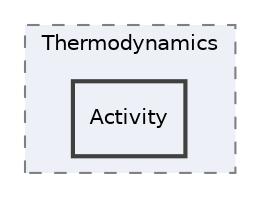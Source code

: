 digraph "Reaktoro/Thermodynamics/Activity"
{
 // INTERACTIVE_SVG=YES
 // LATEX_PDF_SIZE
  edge [fontname="Helvetica",fontsize="10",labelfontname="Helvetica",labelfontsize="10"];
  node [fontname="Helvetica",fontsize="10",shape=record];
  compound=true
  subgraph clusterdir_7296c0b39377ecc378f507aad6499fa1 {
    graph [ bgcolor="#edf0f7", pencolor="grey50", style="filled,dashed,", label="Thermodynamics", fontname="Helvetica", fontsize="10", URL="dir_7296c0b39377ecc378f507aad6499fa1.html"]
  dir_571b1ebec660518a04da660ae77746d2 [shape=box, label="Activity", style="filled,bold,", fillcolor="#edf0f7", color="grey25", URL="dir_571b1ebec660518a04da660ae77746d2.html"];
  }
}
